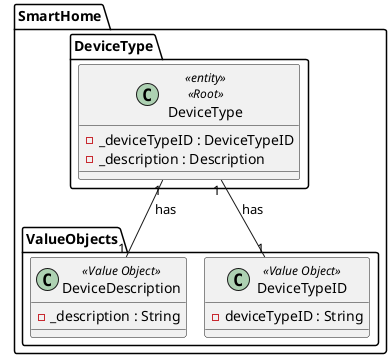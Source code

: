 @startuml
!pragma layout smetana

package SmartHome.DeviceType {
class DeviceType<<entity>><<Root>> {
    - _deviceTypeID : DeviceTypeID
    - _description : Description
}

package SmartHome.ValueObjects {
class DeviceDescription<<Value Object>> {
    - _description : String
}
class DeviceTypeID<<Value Object>> {
    - deviceTypeID : String
}
}

SmartHome.DeviceType.DeviceType "1" -- "1" DeviceDescription : has
SmartHome.DeviceType.DeviceType "1" -- "1" DeviceTypeID : has

@enduml